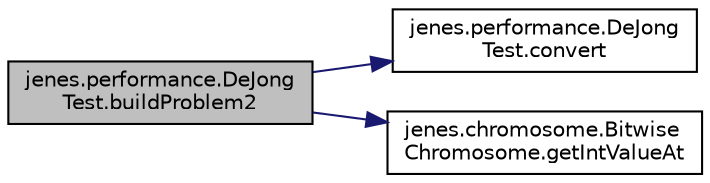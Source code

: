 digraph "jenes.performance.DeJongTest.buildProblem2"
{
  edge [fontname="Helvetica",fontsize="10",labelfontname="Helvetica",labelfontsize="10"];
  node [fontname="Helvetica",fontsize="10",shape=record];
  rankdir="LR";
  Node1 [label="jenes.performance.DeJong\lTest.buildProblem2",height=0.2,width=0.4,color="black", fillcolor="grey75", style="filled" fontcolor="black"];
  Node1 -> Node2 [color="midnightblue",fontsize="10",style="solid",fontname="Helvetica"];
  Node2 [label="jenes.performance.DeJong\lTest.convert",height=0.2,width=0.4,color="black", fillcolor="white", style="filled",URL="$classjenes_1_1performance_1_1_de_jong_test.html#afd03d3c06d2c0a3ff64a384413e1c1fd"];
  Node1 -> Node3 [color="midnightblue",fontsize="10",style="solid",fontname="Helvetica"];
  Node3 [label="jenes.chromosome.Bitwise\lChromosome.getIntValueAt",height=0.2,width=0.4,color="black", fillcolor="white", style="filled",URL="$classjenes_1_1chromosome_1_1_bitwise_chromosome.html#af817cb2110fc6b8d415e46377ddd4911"];
}
